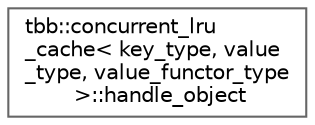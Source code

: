 digraph "类继承关系图"
{
 // LATEX_PDF_SIZE
  bgcolor="transparent";
  edge [fontname=Helvetica,fontsize=10,labelfontname=Helvetica,labelfontsize=10];
  node [fontname=Helvetica,fontsize=10,shape=box,height=0.2,width=0.4];
  rankdir="LR";
  Node0 [id="Node000000",label="tbb::concurrent_lru\l_cache\< key_type, value\l_type, value_functor_type\l \>::handle_object",height=0.2,width=0.4,color="grey40", fillcolor="white", style="filled",URL="$classtbb_1_1concurrent__lru__cache_1_1handle__object.html",tooltip=" "];
}
